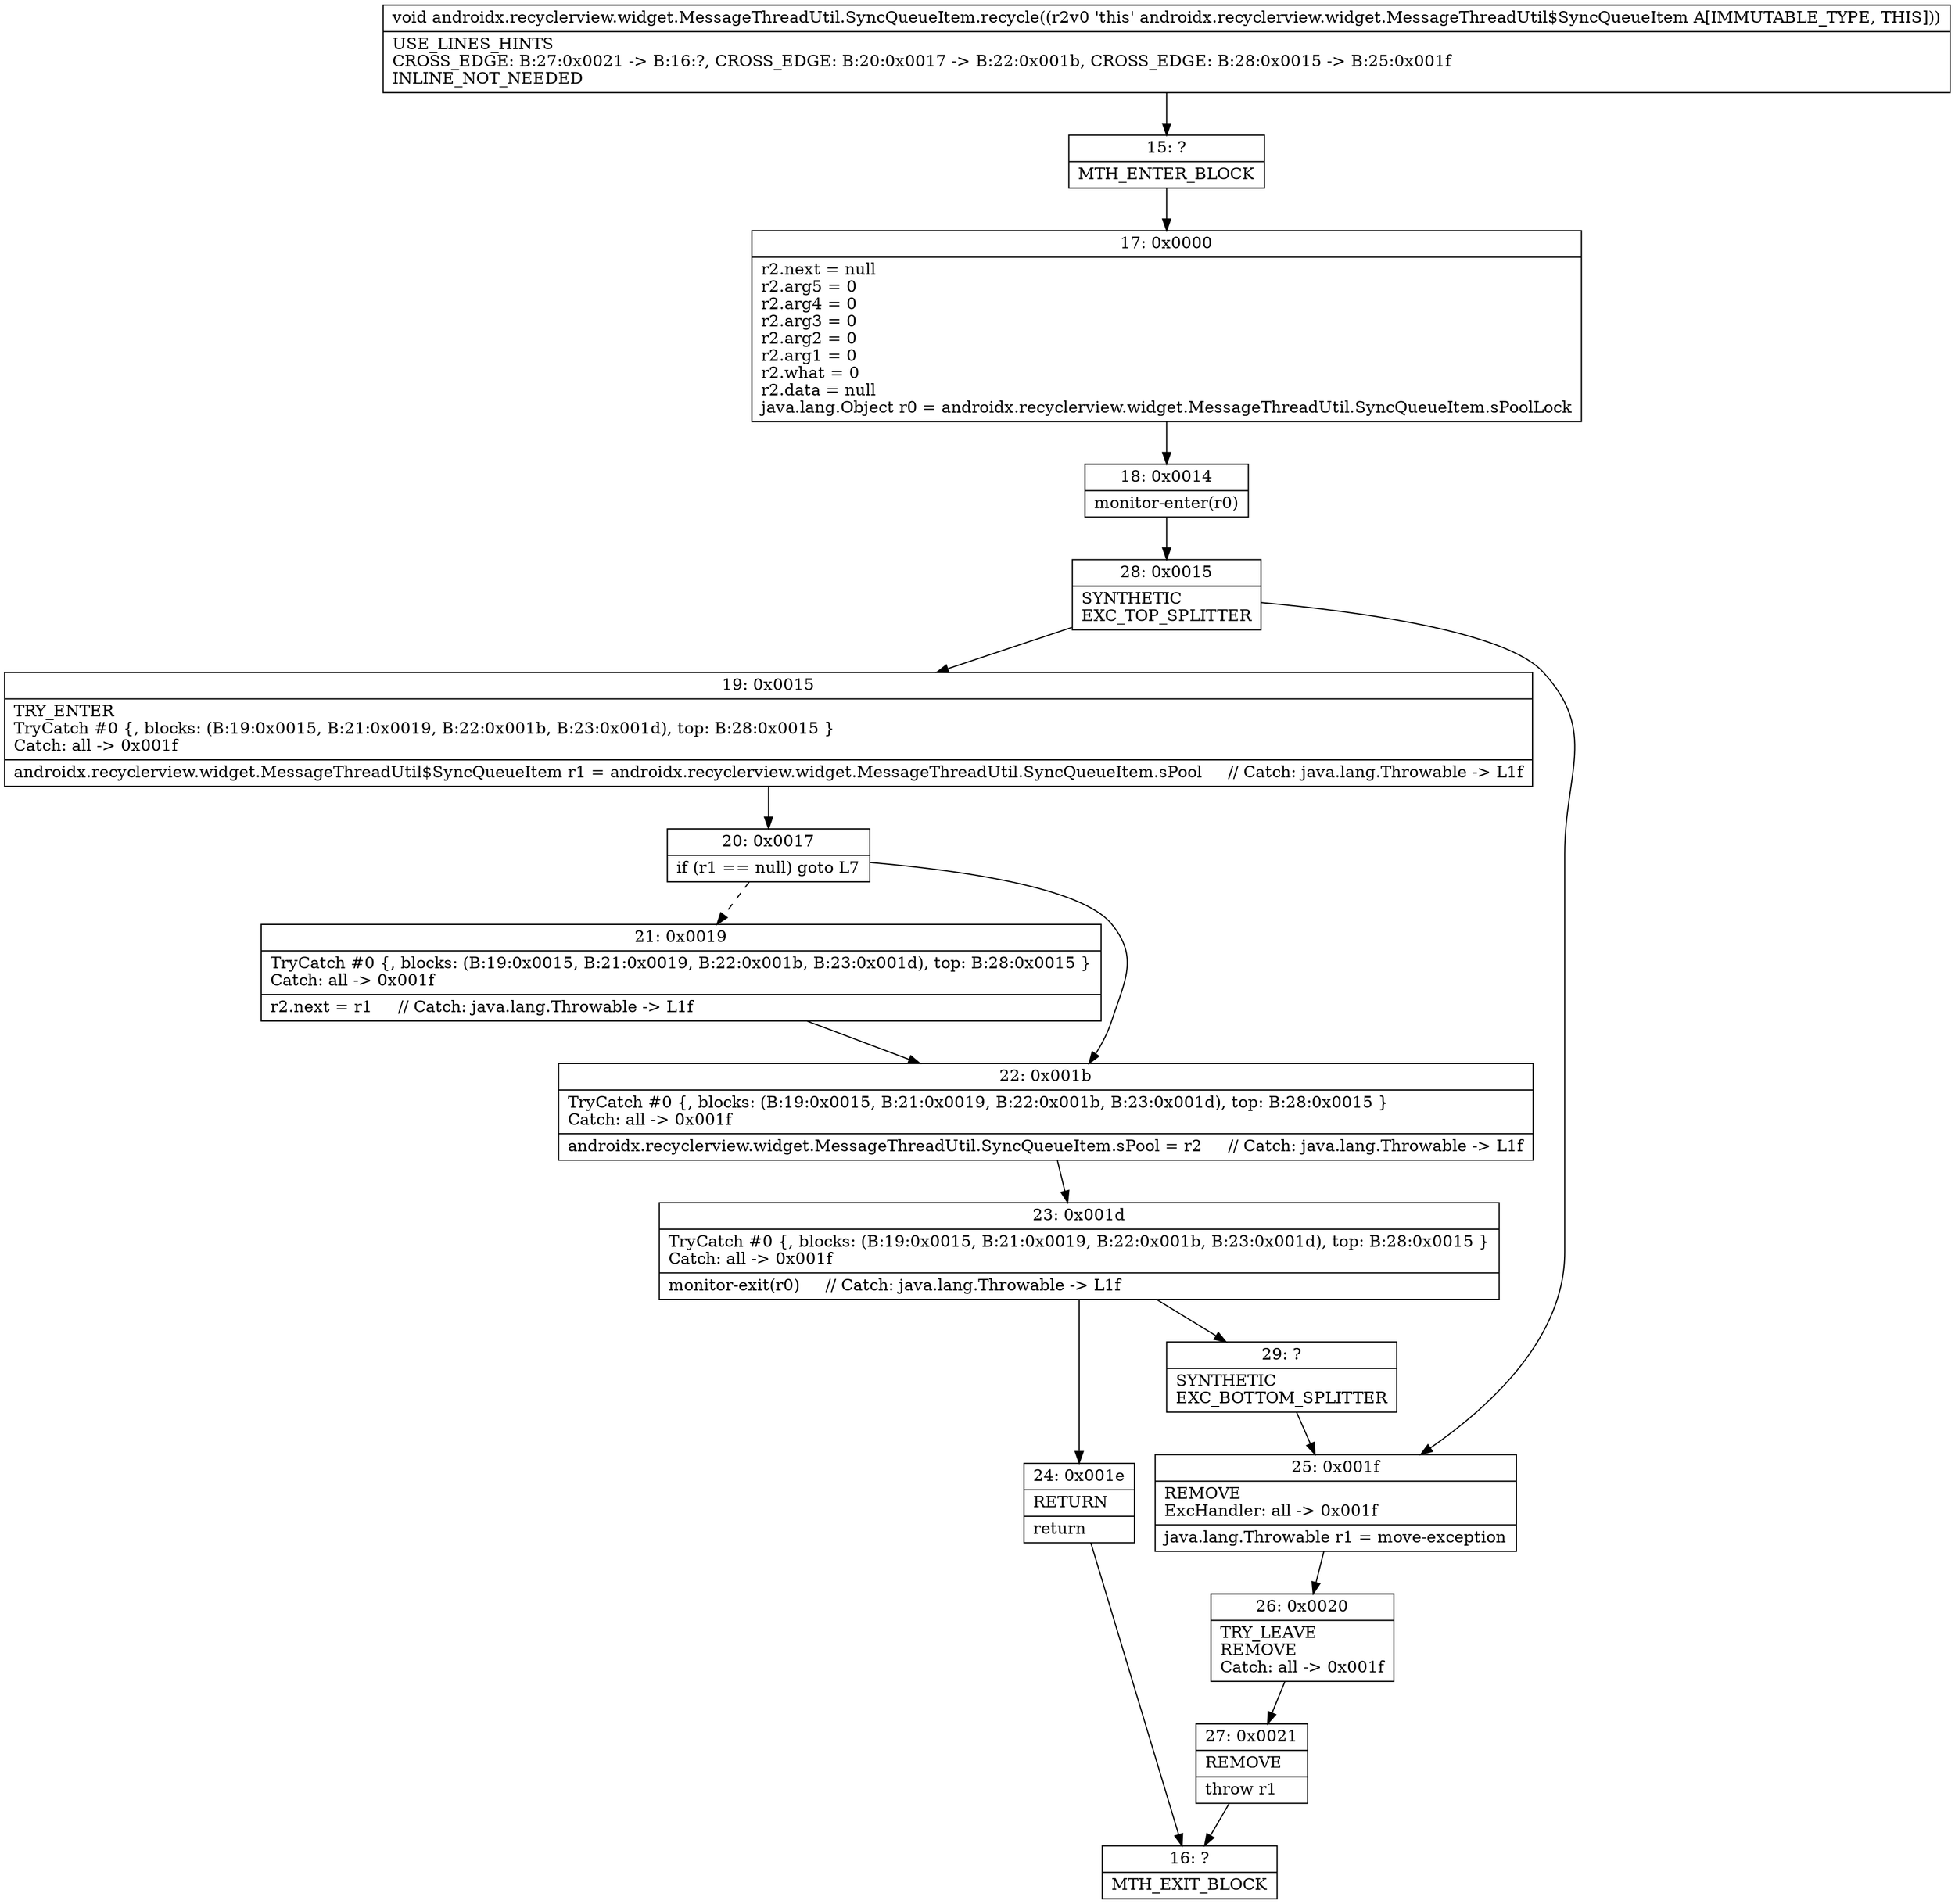 digraph "CFG forandroidx.recyclerview.widget.MessageThreadUtil.SyncQueueItem.recycle()V" {
Node_15 [shape=record,label="{15\:\ ?|MTH_ENTER_BLOCK\l}"];
Node_17 [shape=record,label="{17\:\ 0x0000|r2.next = null\lr2.arg5 = 0\lr2.arg4 = 0\lr2.arg3 = 0\lr2.arg2 = 0\lr2.arg1 = 0\lr2.what = 0\lr2.data = null\ljava.lang.Object r0 = androidx.recyclerview.widget.MessageThreadUtil.SyncQueueItem.sPoolLock\l}"];
Node_18 [shape=record,label="{18\:\ 0x0014|monitor\-enter(r0)\l}"];
Node_28 [shape=record,label="{28\:\ 0x0015|SYNTHETIC\lEXC_TOP_SPLITTER\l}"];
Node_19 [shape=record,label="{19\:\ 0x0015|TRY_ENTER\lTryCatch #0 \{, blocks: (B:19:0x0015, B:21:0x0019, B:22:0x001b, B:23:0x001d), top: B:28:0x0015 \}\lCatch: all \-\> 0x001f\l|androidx.recyclerview.widget.MessageThreadUtil$SyncQueueItem r1 = androidx.recyclerview.widget.MessageThreadUtil.SyncQueueItem.sPool     \/\/ Catch: java.lang.Throwable \-\> L1f\l}"];
Node_20 [shape=record,label="{20\:\ 0x0017|if (r1 == null) goto L7\l}"];
Node_21 [shape=record,label="{21\:\ 0x0019|TryCatch #0 \{, blocks: (B:19:0x0015, B:21:0x0019, B:22:0x001b, B:23:0x001d), top: B:28:0x0015 \}\lCatch: all \-\> 0x001f\l|r2.next = r1     \/\/ Catch: java.lang.Throwable \-\> L1f\l}"];
Node_22 [shape=record,label="{22\:\ 0x001b|TryCatch #0 \{, blocks: (B:19:0x0015, B:21:0x0019, B:22:0x001b, B:23:0x001d), top: B:28:0x0015 \}\lCatch: all \-\> 0x001f\l|androidx.recyclerview.widget.MessageThreadUtil.SyncQueueItem.sPool = r2     \/\/ Catch: java.lang.Throwable \-\> L1f\l}"];
Node_23 [shape=record,label="{23\:\ 0x001d|TryCatch #0 \{, blocks: (B:19:0x0015, B:21:0x0019, B:22:0x001b, B:23:0x001d), top: B:28:0x0015 \}\lCatch: all \-\> 0x001f\l|monitor\-exit(r0)     \/\/ Catch: java.lang.Throwable \-\> L1f\l}"];
Node_24 [shape=record,label="{24\:\ 0x001e|RETURN\l|return\l}"];
Node_16 [shape=record,label="{16\:\ ?|MTH_EXIT_BLOCK\l}"];
Node_29 [shape=record,label="{29\:\ ?|SYNTHETIC\lEXC_BOTTOM_SPLITTER\l}"];
Node_25 [shape=record,label="{25\:\ 0x001f|REMOVE\lExcHandler: all \-\> 0x001f\l|java.lang.Throwable r1 = move\-exception\l}"];
Node_26 [shape=record,label="{26\:\ 0x0020|TRY_LEAVE\lREMOVE\lCatch: all \-\> 0x001f\l}"];
Node_27 [shape=record,label="{27\:\ 0x0021|REMOVE\l|throw r1\l}"];
MethodNode[shape=record,label="{void androidx.recyclerview.widget.MessageThreadUtil.SyncQueueItem.recycle((r2v0 'this' androidx.recyclerview.widget.MessageThreadUtil$SyncQueueItem A[IMMUTABLE_TYPE, THIS]))  | USE_LINES_HINTS\lCROSS_EDGE: B:27:0x0021 \-\> B:16:?, CROSS_EDGE: B:20:0x0017 \-\> B:22:0x001b, CROSS_EDGE: B:28:0x0015 \-\> B:25:0x001f\lINLINE_NOT_NEEDED\l}"];
MethodNode -> Node_15;Node_15 -> Node_17;
Node_17 -> Node_18;
Node_18 -> Node_28;
Node_28 -> Node_19;
Node_28 -> Node_25;
Node_19 -> Node_20;
Node_20 -> Node_21[style=dashed];
Node_20 -> Node_22;
Node_21 -> Node_22;
Node_22 -> Node_23;
Node_23 -> Node_24;
Node_23 -> Node_29;
Node_24 -> Node_16;
Node_29 -> Node_25;
Node_25 -> Node_26;
Node_26 -> Node_27;
Node_27 -> Node_16;
}

